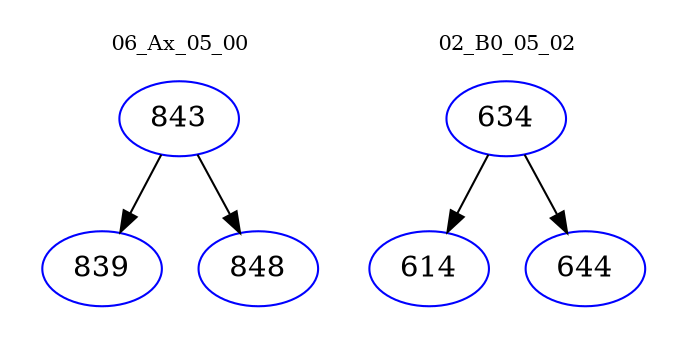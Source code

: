 digraph{
subgraph cluster_0 {
color = white
label = "06_Ax_05_00";
fontsize=10;
T0_843 [label="843", color="blue"]
T0_843 -> T0_839 [color="black"]
T0_839 [label="839", color="blue"]
T0_843 -> T0_848 [color="black"]
T0_848 [label="848", color="blue"]
}
subgraph cluster_1 {
color = white
label = "02_B0_05_02";
fontsize=10;
T1_634 [label="634", color="blue"]
T1_634 -> T1_614 [color="black"]
T1_614 [label="614", color="blue"]
T1_634 -> T1_644 [color="black"]
T1_644 [label="644", color="blue"]
}
}
